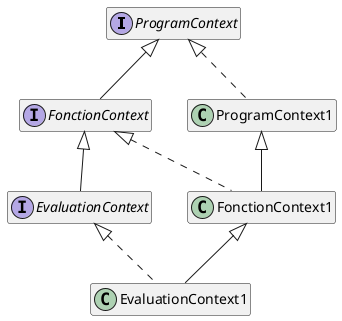 @startuml Evaluation

hide empty members

interface ProgramContext
interface FonctionContext implements ProgramContext
interface EvaluationContext implements FonctionContext

class ProgramContext1 implements ProgramContext
class FonctionContext1 extends ProgramContext1 implements FonctionContext
class EvaluationContext1 extends FonctionContext1 implements EvaluationContext

@enduml